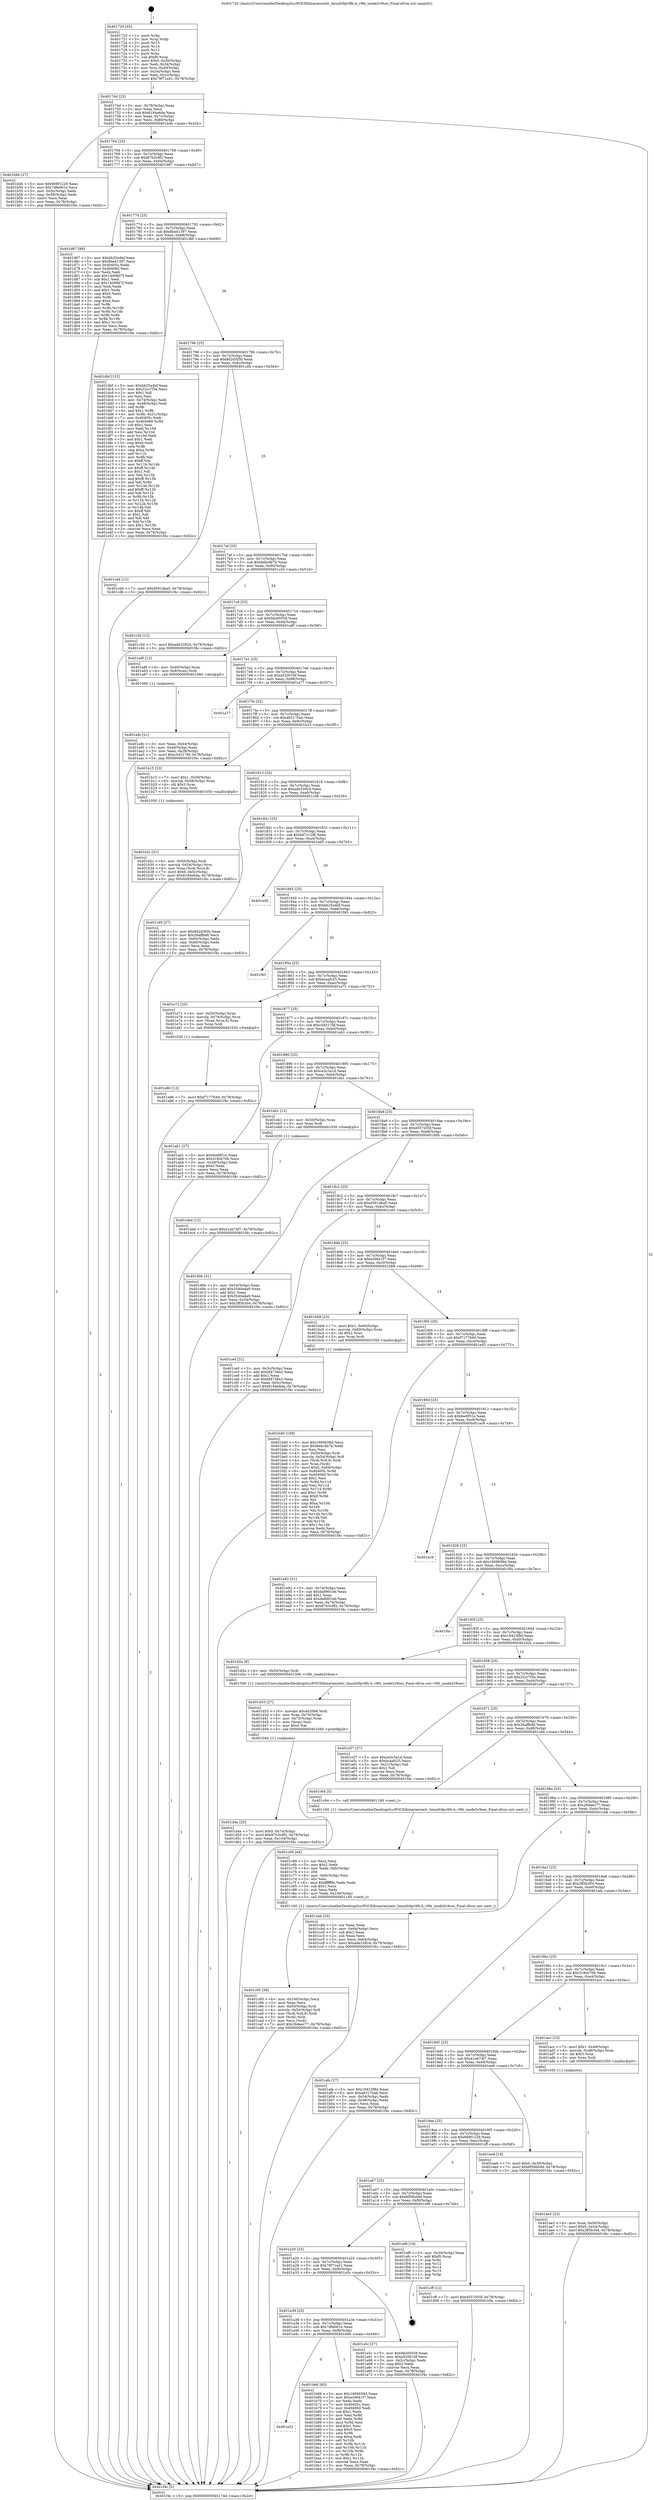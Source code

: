 digraph "0x401720" {
  label = "0x401720 (/mnt/c/Users/mathe/Desktop/tcc/POCII/binaries/extr_linuxfs9pv9fs.h_v9fs_inode2v9ses_Final-ollvm.out::main(0))"
  labelloc = "t"
  node[shape=record]

  Entry [label="",width=0.3,height=0.3,shape=circle,fillcolor=black,style=filled]
  "0x40174d" [label="{
     0x40174d [23]\l
     | [instrs]\l
     &nbsp;&nbsp;0x40174d \<+3\>: mov -0x78(%rbp),%eax\l
     &nbsp;&nbsp;0x401750 \<+2\>: mov %eax,%ecx\l
     &nbsp;&nbsp;0x401752 \<+6\>: sub $0x8184e6da,%ecx\l
     &nbsp;&nbsp;0x401758 \<+3\>: mov %eax,-0x7c(%rbp)\l
     &nbsp;&nbsp;0x40175b \<+3\>: mov %ecx,-0x80(%rbp)\l
     &nbsp;&nbsp;0x40175e \<+6\>: je 0000000000401b4b \<main+0x42b\>\l
  }"]
  "0x401b4b" [label="{
     0x401b4b [27]\l
     | [instrs]\l
     &nbsp;&nbsp;0x401b4b \<+5\>: mov $0x669f1229,%eax\l
     &nbsp;&nbsp;0x401b50 \<+5\>: mov $0x7dfe061e,%ecx\l
     &nbsp;&nbsp;0x401b55 \<+3\>: mov -0x5c(%rbp),%edx\l
     &nbsp;&nbsp;0x401b58 \<+3\>: cmp -0x58(%rbp),%edx\l
     &nbsp;&nbsp;0x401b5b \<+3\>: cmovl %ecx,%eax\l
     &nbsp;&nbsp;0x401b5e \<+3\>: mov %eax,-0x78(%rbp)\l
     &nbsp;&nbsp;0x401b61 \<+5\>: jmp 0000000000401f4c \<main+0x82c\>\l
  }"]
  "0x401764" [label="{
     0x401764 [25]\l
     | [instrs]\l
     &nbsp;&nbsp;0x401764 \<+5\>: jmp 0000000000401769 \<main+0x49\>\l
     &nbsp;&nbsp;0x401769 \<+3\>: mov -0x7c(%rbp),%eax\l
     &nbsp;&nbsp;0x40176c \<+5\>: sub $0x87b3c9f2,%eax\l
     &nbsp;&nbsp;0x401771 \<+6\>: mov %eax,-0x84(%rbp)\l
     &nbsp;&nbsp;0x401777 \<+6\>: je 0000000000401d67 \<main+0x647\>\l
  }"]
  Exit [label="",width=0.3,height=0.3,shape=circle,fillcolor=black,style=filled,peripheries=2]
  "0x401d67" [label="{
     0x401d67 [88]\l
     | [instrs]\l
     &nbsp;&nbsp;0x401d67 \<+5\>: mov $0xbb25a4bf,%eax\l
     &nbsp;&nbsp;0x401d6c \<+5\>: mov $0x8ba41397,%ecx\l
     &nbsp;&nbsp;0x401d71 \<+7\>: mov 0x40405c,%edx\l
     &nbsp;&nbsp;0x401d78 \<+7\>: mov 0x404060,%esi\l
     &nbsp;&nbsp;0x401d7f \<+2\>: mov %edx,%edi\l
     &nbsp;&nbsp;0x401d81 \<+6\>: add $0x14008d7f,%edi\l
     &nbsp;&nbsp;0x401d87 \<+3\>: sub $0x1,%edi\l
     &nbsp;&nbsp;0x401d8a \<+6\>: sub $0x14008d7f,%edi\l
     &nbsp;&nbsp;0x401d90 \<+3\>: imul %edi,%edx\l
     &nbsp;&nbsp;0x401d93 \<+3\>: and $0x1,%edx\l
     &nbsp;&nbsp;0x401d96 \<+3\>: cmp $0x0,%edx\l
     &nbsp;&nbsp;0x401d99 \<+4\>: sete %r8b\l
     &nbsp;&nbsp;0x401d9d \<+3\>: cmp $0xa,%esi\l
     &nbsp;&nbsp;0x401da0 \<+4\>: setl %r9b\l
     &nbsp;&nbsp;0x401da4 \<+3\>: mov %r8b,%r10b\l
     &nbsp;&nbsp;0x401da7 \<+3\>: and %r9b,%r10b\l
     &nbsp;&nbsp;0x401daa \<+3\>: xor %r9b,%r8b\l
     &nbsp;&nbsp;0x401dad \<+3\>: or %r8b,%r10b\l
     &nbsp;&nbsp;0x401db0 \<+4\>: test $0x1,%r10b\l
     &nbsp;&nbsp;0x401db4 \<+3\>: cmovne %ecx,%eax\l
     &nbsp;&nbsp;0x401db7 \<+3\>: mov %eax,-0x78(%rbp)\l
     &nbsp;&nbsp;0x401dba \<+5\>: jmp 0000000000401f4c \<main+0x82c\>\l
  }"]
  "0x40177d" [label="{
     0x40177d [25]\l
     | [instrs]\l
     &nbsp;&nbsp;0x40177d \<+5\>: jmp 0000000000401782 \<main+0x62\>\l
     &nbsp;&nbsp;0x401782 \<+3\>: mov -0x7c(%rbp),%eax\l
     &nbsp;&nbsp;0x401785 \<+5\>: sub $0x8ba41397,%eax\l
     &nbsp;&nbsp;0x40178a \<+6\>: mov %eax,-0x88(%rbp)\l
     &nbsp;&nbsp;0x401790 \<+6\>: je 0000000000401dbf \<main+0x69f\>\l
  }"]
  "0x401ebd" [label="{
     0x401ebd [12]\l
     | [instrs]\l
     &nbsp;&nbsp;0x401ebd \<+7\>: movl $0x41eb74f7,-0x78(%rbp)\l
     &nbsp;&nbsp;0x401ec4 \<+5\>: jmp 0000000000401f4c \<main+0x82c\>\l
  }"]
  "0x401dbf" [label="{
     0x401dbf [152]\l
     | [instrs]\l
     &nbsp;&nbsp;0x401dbf \<+5\>: mov $0xbb25a4bf,%eax\l
     &nbsp;&nbsp;0x401dc4 \<+5\>: mov $0x22cc7f3a,%ecx\l
     &nbsp;&nbsp;0x401dc9 \<+2\>: mov $0x1,%dl\l
     &nbsp;&nbsp;0x401dcb \<+2\>: xor %esi,%esi\l
     &nbsp;&nbsp;0x401dcd \<+3\>: mov -0x74(%rbp),%edi\l
     &nbsp;&nbsp;0x401dd0 \<+3\>: cmp -0x48(%rbp),%edi\l
     &nbsp;&nbsp;0x401dd3 \<+4\>: setl %r8b\l
     &nbsp;&nbsp;0x401dd7 \<+4\>: and $0x1,%r8b\l
     &nbsp;&nbsp;0x401ddb \<+4\>: mov %r8b,-0x21(%rbp)\l
     &nbsp;&nbsp;0x401ddf \<+7\>: mov 0x40405c,%edi\l
     &nbsp;&nbsp;0x401de6 \<+8\>: mov 0x404060,%r9d\l
     &nbsp;&nbsp;0x401dee \<+3\>: sub $0x1,%esi\l
     &nbsp;&nbsp;0x401df1 \<+3\>: mov %edi,%r10d\l
     &nbsp;&nbsp;0x401df4 \<+3\>: add %esi,%r10d\l
     &nbsp;&nbsp;0x401df7 \<+4\>: imul %r10d,%edi\l
     &nbsp;&nbsp;0x401dfb \<+3\>: and $0x1,%edi\l
     &nbsp;&nbsp;0x401dfe \<+3\>: cmp $0x0,%edi\l
     &nbsp;&nbsp;0x401e01 \<+4\>: sete %r8b\l
     &nbsp;&nbsp;0x401e05 \<+4\>: cmp $0xa,%r9d\l
     &nbsp;&nbsp;0x401e09 \<+4\>: setl %r11b\l
     &nbsp;&nbsp;0x401e0d \<+3\>: mov %r8b,%bl\l
     &nbsp;&nbsp;0x401e10 \<+3\>: xor $0xff,%bl\l
     &nbsp;&nbsp;0x401e13 \<+3\>: mov %r11b,%r14b\l
     &nbsp;&nbsp;0x401e16 \<+4\>: xor $0xff,%r14b\l
     &nbsp;&nbsp;0x401e1a \<+3\>: xor $0x1,%dl\l
     &nbsp;&nbsp;0x401e1d \<+3\>: mov %bl,%r15b\l
     &nbsp;&nbsp;0x401e20 \<+4\>: and $0xff,%r15b\l
     &nbsp;&nbsp;0x401e24 \<+3\>: and %dl,%r8b\l
     &nbsp;&nbsp;0x401e27 \<+3\>: mov %r14b,%r12b\l
     &nbsp;&nbsp;0x401e2a \<+4\>: and $0xff,%r12b\l
     &nbsp;&nbsp;0x401e2e \<+3\>: and %dl,%r11b\l
     &nbsp;&nbsp;0x401e31 \<+3\>: or %r8b,%r15b\l
     &nbsp;&nbsp;0x401e34 \<+3\>: or %r11b,%r12b\l
     &nbsp;&nbsp;0x401e37 \<+3\>: xor %r12b,%r15b\l
     &nbsp;&nbsp;0x401e3a \<+3\>: or %r14b,%bl\l
     &nbsp;&nbsp;0x401e3d \<+3\>: xor $0xff,%bl\l
     &nbsp;&nbsp;0x401e40 \<+3\>: or $0x1,%dl\l
     &nbsp;&nbsp;0x401e43 \<+2\>: and %dl,%bl\l
     &nbsp;&nbsp;0x401e45 \<+3\>: or %bl,%r15b\l
     &nbsp;&nbsp;0x401e48 \<+4\>: test $0x1,%r15b\l
     &nbsp;&nbsp;0x401e4c \<+3\>: cmovne %ecx,%eax\l
     &nbsp;&nbsp;0x401e4f \<+3\>: mov %eax,-0x78(%rbp)\l
     &nbsp;&nbsp;0x401e52 \<+5\>: jmp 0000000000401f4c \<main+0x82c\>\l
  }"]
  "0x401796" [label="{
     0x401796 [25]\l
     | [instrs]\l
     &nbsp;&nbsp;0x401796 \<+5\>: jmp 000000000040179b \<main+0x7b\>\l
     &nbsp;&nbsp;0x40179b \<+3\>: mov -0x7c(%rbp),%eax\l
     &nbsp;&nbsp;0x40179e \<+5\>: sub $0x8d2d3f3b,%eax\l
     &nbsp;&nbsp;0x4017a3 \<+6\>: mov %eax,-0x8c(%rbp)\l
     &nbsp;&nbsp;0x4017a9 \<+6\>: je 0000000000401cd4 \<main+0x5b4\>\l
  }"]
  "0x401e86" [label="{
     0x401e86 [12]\l
     | [instrs]\l
     &nbsp;&nbsp;0x401e86 \<+7\>: movl $0xf7177649,-0x78(%rbp)\l
     &nbsp;&nbsp;0x401e8d \<+5\>: jmp 0000000000401f4c \<main+0x82c\>\l
  }"]
  "0x401cd4" [label="{
     0x401cd4 [12]\l
     | [instrs]\l
     &nbsp;&nbsp;0x401cd4 \<+7\>: movl $0xd591dba5,-0x78(%rbp)\l
     &nbsp;&nbsp;0x401cdb \<+5\>: jmp 0000000000401f4c \<main+0x82c\>\l
  }"]
  "0x4017af" [label="{
     0x4017af [25]\l
     | [instrs]\l
     &nbsp;&nbsp;0x4017af \<+5\>: jmp 00000000004017b4 \<main+0x94\>\l
     &nbsp;&nbsp;0x4017b4 \<+3\>: mov -0x7c(%rbp),%eax\l
     &nbsp;&nbsp;0x4017b7 \<+5\>: sub $0x8ebcdb7b,%eax\l
     &nbsp;&nbsp;0x4017bc \<+6\>: mov %eax,-0x90(%rbp)\l
     &nbsp;&nbsp;0x4017c2 \<+6\>: je 0000000000401c3d \<main+0x51d\>\l
  }"]
  "0x401d4e" [label="{
     0x401d4e [25]\l
     | [instrs]\l
     &nbsp;&nbsp;0x401d4e \<+7\>: movl $0x0,-0x74(%rbp)\l
     &nbsp;&nbsp;0x401d55 \<+7\>: movl $0x87b3c9f2,-0x78(%rbp)\l
     &nbsp;&nbsp;0x401d5c \<+6\>: mov %eax,-0x104(%rbp)\l
     &nbsp;&nbsp;0x401d62 \<+5\>: jmp 0000000000401f4c \<main+0x82c\>\l
  }"]
  "0x401c3d" [label="{
     0x401c3d [12]\l
     | [instrs]\l
     &nbsp;&nbsp;0x401c3d \<+7\>: movl $0xade33924,-0x78(%rbp)\l
     &nbsp;&nbsp;0x401c44 \<+5\>: jmp 0000000000401f4c \<main+0x82c\>\l
  }"]
  "0x4017c8" [label="{
     0x4017c8 [25]\l
     | [instrs]\l
     &nbsp;&nbsp;0x4017c8 \<+5\>: jmp 00000000004017cd \<main+0xad\>\l
     &nbsp;&nbsp;0x4017cd \<+3\>: mov -0x7c(%rbp),%eax\l
     &nbsp;&nbsp;0x4017d0 \<+5\>: sub $0x9dc00559,%eax\l
     &nbsp;&nbsp;0x4017d5 \<+6\>: mov %eax,-0x94(%rbp)\l
     &nbsp;&nbsp;0x4017db \<+6\>: je 0000000000401a8f \<main+0x36f\>\l
  }"]
  "0x401d33" [label="{
     0x401d33 [27]\l
     | [instrs]\l
     &nbsp;&nbsp;0x401d33 \<+10\>: movabs $0x4020b6,%rdi\l
     &nbsp;&nbsp;0x401d3d \<+4\>: mov %rax,-0x70(%rbp)\l
     &nbsp;&nbsp;0x401d41 \<+4\>: mov -0x70(%rbp),%rax\l
     &nbsp;&nbsp;0x401d45 \<+2\>: mov (%rax),%esi\l
     &nbsp;&nbsp;0x401d47 \<+2\>: mov $0x0,%al\l
     &nbsp;&nbsp;0x401d49 \<+5\>: call 0000000000401040 \<printf@plt\>\l
     | [calls]\l
     &nbsp;&nbsp;0x401040 \{1\} (unknown)\l
  }"]
  "0x401a8f" [label="{
     0x401a8f [13]\l
     | [instrs]\l
     &nbsp;&nbsp;0x401a8f \<+4\>: mov -0x40(%rbp),%rax\l
     &nbsp;&nbsp;0x401a93 \<+4\>: mov 0x8(%rax),%rdi\l
     &nbsp;&nbsp;0x401a97 \<+5\>: call 0000000000401060 \<atoi@plt\>\l
     | [calls]\l
     &nbsp;&nbsp;0x401060 \{1\} (unknown)\l
  }"]
  "0x4017e1" [label="{
     0x4017e1 [25]\l
     | [instrs]\l
     &nbsp;&nbsp;0x4017e1 \<+5\>: jmp 00000000004017e6 \<main+0xc6\>\l
     &nbsp;&nbsp;0x4017e6 \<+3\>: mov -0x7c(%rbp),%eax\l
     &nbsp;&nbsp;0x4017e9 \<+5\>: sub $0xa520016f,%eax\l
     &nbsp;&nbsp;0x4017ee \<+6\>: mov %eax,-0x98(%rbp)\l
     &nbsp;&nbsp;0x4017f4 \<+6\>: je 0000000000401a77 \<main+0x357\>\l
  }"]
  "0x401c95" [label="{
     0x401c95 [38]\l
     | [instrs]\l
     &nbsp;&nbsp;0x401c95 \<+6\>: mov -0x100(%rbp),%ecx\l
     &nbsp;&nbsp;0x401c9b \<+3\>: imul %eax,%ecx\l
     &nbsp;&nbsp;0x401c9e \<+4\>: mov -0x50(%rbp),%rdi\l
     &nbsp;&nbsp;0x401ca2 \<+4\>: movslq -0x54(%rbp),%r8\l
     &nbsp;&nbsp;0x401ca6 \<+4\>: mov (%rdi,%r8,8),%rdi\l
     &nbsp;&nbsp;0x401caa \<+3\>: mov (%rdi),%rdi\l
     &nbsp;&nbsp;0x401cad \<+2\>: mov %ecx,(%rdi)\l
     &nbsp;&nbsp;0x401caf \<+7\>: movl $0x26daec77,-0x78(%rbp)\l
     &nbsp;&nbsp;0x401cb6 \<+5\>: jmp 0000000000401f4c \<main+0x82c\>\l
  }"]
  "0x401a77" [label="{
     0x401a77\l
  }", style=dashed]
  "0x4017fa" [label="{
     0x4017fa [25]\l
     | [instrs]\l
     &nbsp;&nbsp;0x4017fa \<+5\>: jmp 00000000004017ff \<main+0xdf\>\l
     &nbsp;&nbsp;0x4017ff \<+3\>: mov -0x7c(%rbp),%eax\l
     &nbsp;&nbsp;0x401802 \<+5\>: sub $0xa83170ab,%eax\l
     &nbsp;&nbsp;0x401807 \<+6\>: mov %eax,-0x9c(%rbp)\l
     &nbsp;&nbsp;0x40180d \<+6\>: je 0000000000401b15 \<main+0x3f5\>\l
  }"]
  "0x401c69" [label="{
     0x401c69 [44]\l
     | [instrs]\l
     &nbsp;&nbsp;0x401c69 \<+2\>: xor %ecx,%ecx\l
     &nbsp;&nbsp;0x401c6b \<+5\>: mov $0x2,%edx\l
     &nbsp;&nbsp;0x401c70 \<+6\>: mov %edx,-0xfc(%rbp)\l
     &nbsp;&nbsp;0x401c76 \<+1\>: cltd\l
     &nbsp;&nbsp;0x401c77 \<+6\>: mov -0xfc(%rbp),%esi\l
     &nbsp;&nbsp;0x401c7d \<+2\>: idiv %esi\l
     &nbsp;&nbsp;0x401c7f \<+6\>: imul $0xfffffffe,%edx,%edx\l
     &nbsp;&nbsp;0x401c85 \<+3\>: sub $0x1,%ecx\l
     &nbsp;&nbsp;0x401c88 \<+2\>: sub %ecx,%edx\l
     &nbsp;&nbsp;0x401c8a \<+6\>: mov %edx,-0x100(%rbp)\l
     &nbsp;&nbsp;0x401c90 \<+5\>: call 0000000000401160 \<next_i\>\l
     | [calls]\l
     &nbsp;&nbsp;0x401160 \{1\} (/mnt/c/Users/mathe/Desktop/tcc/POCII/binaries/extr_linuxfs9pv9fs.h_v9fs_inode2v9ses_Final-ollvm.out::next_i)\l
  }"]
  "0x401b15" [label="{
     0x401b15 [23]\l
     | [instrs]\l
     &nbsp;&nbsp;0x401b15 \<+7\>: movl $0x1,-0x58(%rbp)\l
     &nbsp;&nbsp;0x401b1c \<+4\>: movslq -0x58(%rbp),%rax\l
     &nbsp;&nbsp;0x401b20 \<+4\>: shl $0x3,%rax\l
     &nbsp;&nbsp;0x401b24 \<+3\>: mov %rax,%rdi\l
     &nbsp;&nbsp;0x401b27 \<+5\>: call 0000000000401050 \<malloc@plt\>\l
     | [calls]\l
     &nbsp;&nbsp;0x401050 \{1\} (unknown)\l
  }"]
  "0x401813" [label="{
     0x401813 [25]\l
     | [instrs]\l
     &nbsp;&nbsp;0x401813 \<+5\>: jmp 0000000000401818 \<main+0xf8\>\l
     &nbsp;&nbsp;0x401818 \<+3\>: mov -0x7c(%rbp),%eax\l
     &nbsp;&nbsp;0x40181b \<+5\>: sub $0xade33924,%eax\l
     &nbsp;&nbsp;0x401820 \<+6\>: mov %eax,-0xa0(%rbp)\l
     &nbsp;&nbsp;0x401826 \<+6\>: je 0000000000401c49 \<main+0x529\>\l
  }"]
  "0x401bd0" [label="{
     0x401bd0 [109]\l
     | [instrs]\l
     &nbsp;&nbsp;0x401bd0 \<+5\>: mov $0x1669b56d,%ecx\l
     &nbsp;&nbsp;0x401bd5 \<+5\>: mov $0x8ebcdb7b,%edx\l
     &nbsp;&nbsp;0x401bda \<+2\>: xor %esi,%esi\l
     &nbsp;&nbsp;0x401bdc \<+4\>: mov -0x50(%rbp),%rdi\l
     &nbsp;&nbsp;0x401be0 \<+4\>: movslq -0x54(%rbp),%r8\l
     &nbsp;&nbsp;0x401be4 \<+4\>: mov (%rdi,%r8,8),%rdi\l
     &nbsp;&nbsp;0x401be8 \<+3\>: mov %rax,(%rdi)\l
     &nbsp;&nbsp;0x401beb \<+7\>: movl $0x0,-0x64(%rbp)\l
     &nbsp;&nbsp;0x401bf2 \<+8\>: mov 0x40405c,%r9d\l
     &nbsp;&nbsp;0x401bfa \<+8\>: mov 0x404060,%r10d\l
     &nbsp;&nbsp;0x401c02 \<+3\>: sub $0x1,%esi\l
     &nbsp;&nbsp;0x401c05 \<+3\>: mov %r9d,%r11d\l
     &nbsp;&nbsp;0x401c08 \<+3\>: add %esi,%r11d\l
     &nbsp;&nbsp;0x401c0b \<+4\>: imul %r11d,%r9d\l
     &nbsp;&nbsp;0x401c0f \<+4\>: and $0x1,%r9d\l
     &nbsp;&nbsp;0x401c13 \<+4\>: cmp $0x0,%r9d\l
     &nbsp;&nbsp;0x401c17 \<+3\>: sete %bl\l
     &nbsp;&nbsp;0x401c1a \<+4\>: cmp $0xa,%r10d\l
     &nbsp;&nbsp;0x401c1e \<+4\>: setl %r14b\l
     &nbsp;&nbsp;0x401c22 \<+3\>: mov %bl,%r15b\l
     &nbsp;&nbsp;0x401c25 \<+3\>: and %r14b,%r15b\l
     &nbsp;&nbsp;0x401c28 \<+3\>: xor %r14b,%bl\l
     &nbsp;&nbsp;0x401c2b \<+3\>: or %bl,%r15b\l
     &nbsp;&nbsp;0x401c2e \<+4\>: test $0x1,%r15b\l
     &nbsp;&nbsp;0x401c32 \<+3\>: cmovne %edx,%ecx\l
     &nbsp;&nbsp;0x401c35 \<+3\>: mov %ecx,-0x78(%rbp)\l
     &nbsp;&nbsp;0x401c38 \<+5\>: jmp 0000000000401f4c \<main+0x82c\>\l
  }"]
  "0x401c49" [label="{
     0x401c49 [27]\l
     | [instrs]\l
     &nbsp;&nbsp;0x401c49 \<+5\>: mov $0x8d2d3f3b,%eax\l
     &nbsp;&nbsp;0x401c4e \<+5\>: mov $0x26affbd6,%ecx\l
     &nbsp;&nbsp;0x401c53 \<+3\>: mov -0x64(%rbp),%edx\l
     &nbsp;&nbsp;0x401c56 \<+3\>: cmp -0x60(%rbp),%edx\l
     &nbsp;&nbsp;0x401c59 \<+3\>: cmovl %ecx,%eax\l
     &nbsp;&nbsp;0x401c5c \<+3\>: mov %eax,-0x78(%rbp)\l
     &nbsp;&nbsp;0x401c5f \<+5\>: jmp 0000000000401f4c \<main+0x82c\>\l
  }"]
  "0x40182c" [label="{
     0x40182c [25]\l
     | [instrs]\l
     &nbsp;&nbsp;0x40182c \<+5\>: jmp 0000000000401831 \<main+0x111\>\l
     &nbsp;&nbsp;0x401831 \<+3\>: mov -0x7c(%rbp),%eax\l
     &nbsp;&nbsp;0x401834 \<+5\>: sub $0xb67c12f8,%eax\l
     &nbsp;&nbsp;0x401839 \<+6\>: mov %eax,-0xa4(%rbp)\l
     &nbsp;&nbsp;0x40183f \<+6\>: je 0000000000401ed5 \<main+0x7b5\>\l
  }"]
  "0x401a52" [label="{
     0x401a52\l
  }", style=dashed]
  "0x401ed5" [label="{
     0x401ed5\l
  }", style=dashed]
  "0x401845" [label="{
     0x401845 [25]\l
     | [instrs]\l
     &nbsp;&nbsp;0x401845 \<+5\>: jmp 000000000040184a \<main+0x12a\>\l
     &nbsp;&nbsp;0x40184a \<+3\>: mov -0x7c(%rbp),%eax\l
     &nbsp;&nbsp;0x40184d \<+5\>: sub $0xbb25a4bf,%eax\l
     &nbsp;&nbsp;0x401852 \<+6\>: mov %eax,-0xa8(%rbp)\l
     &nbsp;&nbsp;0x401858 \<+6\>: je 0000000000401f45 \<main+0x825\>\l
  }"]
  "0x401b66" [label="{
     0x401b66 [83]\l
     | [instrs]\l
     &nbsp;&nbsp;0x401b66 \<+5\>: mov $0x1669b56d,%eax\l
     &nbsp;&nbsp;0x401b6b \<+5\>: mov $0xec0641f7,%ecx\l
     &nbsp;&nbsp;0x401b70 \<+2\>: xor %edx,%edx\l
     &nbsp;&nbsp;0x401b72 \<+7\>: mov 0x40405c,%esi\l
     &nbsp;&nbsp;0x401b79 \<+7\>: mov 0x404060,%edi\l
     &nbsp;&nbsp;0x401b80 \<+3\>: sub $0x1,%edx\l
     &nbsp;&nbsp;0x401b83 \<+3\>: mov %esi,%r8d\l
     &nbsp;&nbsp;0x401b86 \<+3\>: add %edx,%r8d\l
     &nbsp;&nbsp;0x401b89 \<+4\>: imul %r8d,%esi\l
     &nbsp;&nbsp;0x401b8d \<+3\>: and $0x1,%esi\l
     &nbsp;&nbsp;0x401b90 \<+3\>: cmp $0x0,%esi\l
     &nbsp;&nbsp;0x401b93 \<+4\>: sete %r9b\l
     &nbsp;&nbsp;0x401b97 \<+3\>: cmp $0xa,%edi\l
     &nbsp;&nbsp;0x401b9a \<+4\>: setl %r10b\l
     &nbsp;&nbsp;0x401b9e \<+3\>: mov %r9b,%r11b\l
     &nbsp;&nbsp;0x401ba1 \<+3\>: and %r10b,%r11b\l
     &nbsp;&nbsp;0x401ba4 \<+3\>: xor %r10b,%r9b\l
     &nbsp;&nbsp;0x401ba7 \<+3\>: or %r9b,%r11b\l
     &nbsp;&nbsp;0x401baa \<+4\>: test $0x1,%r11b\l
     &nbsp;&nbsp;0x401bae \<+3\>: cmovne %ecx,%eax\l
     &nbsp;&nbsp;0x401bb1 \<+3\>: mov %eax,-0x78(%rbp)\l
     &nbsp;&nbsp;0x401bb4 \<+5\>: jmp 0000000000401f4c \<main+0x82c\>\l
  }"]
  "0x401f45" [label="{
     0x401f45\l
  }", style=dashed]
  "0x40185e" [label="{
     0x40185e [25]\l
     | [instrs]\l
     &nbsp;&nbsp;0x40185e \<+5\>: jmp 0000000000401863 \<main+0x143\>\l
     &nbsp;&nbsp;0x401863 \<+3\>: mov -0x7c(%rbp),%eax\l
     &nbsp;&nbsp;0x401866 \<+5\>: sub $0xbcaafc25,%eax\l
     &nbsp;&nbsp;0x40186b \<+6\>: mov %eax,-0xac(%rbp)\l
     &nbsp;&nbsp;0x401871 \<+6\>: je 0000000000401e72 \<main+0x752\>\l
  }"]
  "0x401b2c" [label="{
     0x401b2c [31]\l
     | [instrs]\l
     &nbsp;&nbsp;0x401b2c \<+4\>: mov -0x50(%rbp),%rdi\l
     &nbsp;&nbsp;0x401b30 \<+4\>: movslq -0x54(%rbp),%rcx\l
     &nbsp;&nbsp;0x401b34 \<+4\>: mov %rax,(%rdi,%rcx,8)\l
     &nbsp;&nbsp;0x401b38 \<+7\>: movl $0x0,-0x5c(%rbp)\l
     &nbsp;&nbsp;0x401b3f \<+7\>: movl $0x8184e6da,-0x78(%rbp)\l
     &nbsp;&nbsp;0x401b46 \<+5\>: jmp 0000000000401f4c \<main+0x82c\>\l
  }"]
  "0x401e72" [label="{
     0x401e72 [20]\l
     | [instrs]\l
     &nbsp;&nbsp;0x401e72 \<+4\>: mov -0x50(%rbp),%rax\l
     &nbsp;&nbsp;0x401e76 \<+4\>: movslq -0x74(%rbp),%rcx\l
     &nbsp;&nbsp;0x401e7a \<+4\>: mov (%rax,%rcx,8),%rax\l
     &nbsp;&nbsp;0x401e7e \<+3\>: mov %rax,%rdi\l
     &nbsp;&nbsp;0x401e81 \<+5\>: call 0000000000401030 \<free@plt\>\l
     | [calls]\l
     &nbsp;&nbsp;0x401030 \{1\} (unknown)\l
  }"]
  "0x401877" [label="{
     0x401877 [25]\l
     | [instrs]\l
     &nbsp;&nbsp;0x401877 \<+5\>: jmp 000000000040187c \<main+0x15c\>\l
     &nbsp;&nbsp;0x40187c \<+3\>: mov -0x7c(%rbp),%eax\l
     &nbsp;&nbsp;0x40187f \<+5\>: sub $0xc045176f,%eax\l
     &nbsp;&nbsp;0x401884 \<+6\>: mov %eax,-0xb0(%rbp)\l
     &nbsp;&nbsp;0x40188a \<+6\>: je 0000000000401ab1 \<main+0x391\>\l
  }"]
  "0x401ae3" [label="{
     0x401ae3 [23]\l
     | [instrs]\l
     &nbsp;&nbsp;0x401ae3 \<+4\>: mov %rax,-0x50(%rbp)\l
     &nbsp;&nbsp;0x401ae7 \<+7\>: movl $0x0,-0x54(%rbp)\l
     &nbsp;&nbsp;0x401aee \<+7\>: movl $0x2ff3b304,-0x78(%rbp)\l
     &nbsp;&nbsp;0x401af5 \<+5\>: jmp 0000000000401f4c \<main+0x82c\>\l
  }"]
  "0x401ab1" [label="{
     0x401ab1 [27]\l
     | [instrs]\l
     &nbsp;&nbsp;0x401ab1 \<+5\>: mov $0xfee9f51e,%eax\l
     &nbsp;&nbsp;0x401ab6 \<+5\>: mov $0x318cb70b,%ecx\l
     &nbsp;&nbsp;0x401abb \<+3\>: mov -0x28(%rbp),%edx\l
     &nbsp;&nbsp;0x401abe \<+3\>: cmp $0x0,%edx\l
     &nbsp;&nbsp;0x401ac1 \<+3\>: cmove %ecx,%eax\l
     &nbsp;&nbsp;0x401ac4 \<+3\>: mov %eax,-0x78(%rbp)\l
     &nbsp;&nbsp;0x401ac7 \<+5\>: jmp 0000000000401f4c \<main+0x82c\>\l
  }"]
  "0x401890" [label="{
     0x401890 [25]\l
     | [instrs]\l
     &nbsp;&nbsp;0x401890 \<+5\>: jmp 0000000000401895 \<main+0x175\>\l
     &nbsp;&nbsp;0x401895 \<+3\>: mov -0x7c(%rbp),%eax\l
     &nbsp;&nbsp;0x401898 \<+5\>: sub $0xce2c3a1d,%eax\l
     &nbsp;&nbsp;0x40189d \<+6\>: mov %eax,-0xb4(%rbp)\l
     &nbsp;&nbsp;0x4018a3 \<+6\>: je 0000000000401eb1 \<main+0x791\>\l
  }"]
  "0x401a9c" [label="{
     0x401a9c [21]\l
     | [instrs]\l
     &nbsp;&nbsp;0x401a9c \<+3\>: mov %eax,-0x44(%rbp)\l
     &nbsp;&nbsp;0x401a9f \<+3\>: mov -0x44(%rbp),%eax\l
     &nbsp;&nbsp;0x401aa2 \<+3\>: mov %eax,-0x28(%rbp)\l
     &nbsp;&nbsp;0x401aa5 \<+7\>: movl $0xc045176f,-0x78(%rbp)\l
     &nbsp;&nbsp;0x401aac \<+5\>: jmp 0000000000401f4c \<main+0x82c\>\l
  }"]
  "0x401eb1" [label="{
     0x401eb1 [12]\l
     | [instrs]\l
     &nbsp;&nbsp;0x401eb1 \<+4\>: mov -0x50(%rbp),%rax\l
     &nbsp;&nbsp;0x401eb5 \<+3\>: mov %rax,%rdi\l
     &nbsp;&nbsp;0x401eb8 \<+5\>: call 0000000000401030 \<free@plt\>\l
     | [calls]\l
     &nbsp;&nbsp;0x401030 \{1\} (unknown)\l
  }"]
  "0x4018a9" [label="{
     0x4018a9 [25]\l
     | [instrs]\l
     &nbsp;&nbsp;0x4018a9 \<+5\>: jmp 00000000004018ae \<main+0x18e\>\l
     &nbsp;&nbsp;0x4018ae \<+3\>: mov -0x7c(%rbp),%eax\l
     &nbsp;&nbsp;0x4018b1 \<+5\>: sub $0xd557d35f,%eax\l
     &nbsp;&nbsp;0x4018b6 \<+6\>: mov %eax,-0xb8(%rbp)\l
     &nbsp;&nbsp;0x4018bc \<+6\>: je 0000000000401d0b \<main+0x5eb\>\l
  }"]
  "0x401720" [label="{
     0x401720 [45]\l
     | [instrs]\l
     &nbsp;&nbsp;0x401720 \<+1\>: push %rbp\l
     &nbsp;&nbsp;0x401721 \<+3\>: mov %rsp,%rbp\l
     &nbsp;&nbsp;0x401724 \<+2\>: push %r15\l
     &nbsp;&nbsp;0x401726 \<+2\>: push %r14\l
     &nbsp;&nbsp;0x401728 \<+2\>: push %r12\l
     &nbsp;&nbsp;0x40172a \<+1\>: push %rbx\l
     &nbsp;&nbsp;0x40172b \<+7\>: sub $0xf0,%rsp\l
     &nbsp;&nbsp;0x401732 \<+7\>: movl $0x0,-0x30(%rbp)\l
     &nbsp;&nbsp;0x401739 \<+3\>: mov %edi,-0x34(%rbp)\l
     &nbsp;&nbsp;0x40173c \<+4\>: mov %rsi,-0x40(%rbp)\l
     &nbsp;&nbsp;0x401740 \<+3\>: mov -0x34(%rbp),%edi\l
     &nbsp;&nbsp;0x401743 \<+3\>: mov %edi,-0x2c(%rbp)\l
     &nbsp;&nbsp;0x401746 \<+7\>: movl $0x79f71a41,-0x78(%rbp)\l
  }"]
  "0x401d0b" [label="{
     0x401d0b [31]\l
     | [instrs]\l
     &nbsp;&nbsp;0x401d0b \<+3\>: mov -0x54(%rbp),%eax\l
     &nbsp;&nbsp;0x401d0e \<+5\>: add $0x3540a4a9,%eax\l
     &nbsp;&nbsp;0x401d13 \<+3\>: add $0x1,%eax\l
     &nbsp;&nbsp;0x401d16 \<+5\>: sub $0x3540a4a9,%eax\l
     &nbsp;&nbsp;0x401d1b \<+3\>: mov %eax,-0x54(%rbp)\l
     &nbsp;&nbsp;0x401d1e \<+7\>: movl $0x2ff3b304,-0x78(%rbp)\l
     &nbsp;&nbsp;0x401d25 \<+5\>: jmp 0000000000401f4c \<main+0x82c\>\l
  }"]
  "0x4018c2" [label="{
     0x4018c2 [25]\l
     | [instrs]\l
     &nbsp;&nbsp;0x4018c2 \<+5\>: jmp 00000000004018c7 \<main+0x1a7\>\l
     &nbsp;&nbsp;0x4018c7 \<+3\>: mov -0x7c(%rbp),%eax\l
     &nbsp;&nbsp;0x4018ca \<+5\>: sub $0xd591dba5,%eax\l
     &nbsp;&nbsp;0x4018cf \<+6\>: mov %eax,-0xbc(%rbp)\l
     &nbsp;&nbsp;0x4018d5 \<+6\>: je 0000000000401ce0 \<main+0x5c0\>\l
  }"]
  "0x401f4c" [label="{
     0x401f4c [5]\l
     | [instrs]\l
     &nbsp;&nbsp;0x401f4c \<+5\>: jmp 000000000040174d \<main+0x2d\>\l
  }"]
  "0x401ce0" [label="{
     0x401ce0 [31]\l
     | [instrs]\l
     &nbsp;&nbsp;0x401ce0 \<+3\>: mov -0x5c(%rbp),%eax\l
     &nbsp;&nbsp;0x401ce3 \<+5\>: add $0xbf4736a3,%eax\l
     &nbsp;&nbsp;0x401ce8 \<+3\>: add $0x1,%eax\l
     &nbsp;&nbsp;0x401ceb \<+5\>: sub $0xbf4736a3,%eax\l
     &nbsp;&nbsp;0x401cf0 \<+3\>: mov %eax,-0x5c(%rbp)\l
     &nbsp;&nbsp;0x401cf3 \<+7\>: movl $0x8184e6da,-0x78(%rbp)\l
     &nbsp;&nbsp;0x401cfa \<+5\>: jmp 0000000000401f4c \<main+0x82c\>\l
  }"]
  "0x4018db" [label="{
     0x4018db [25]\l
     | [instrs]\l
     &nbsp;&nbsp;0x4018db \<+5\>: jmp 00000000004018e0 \<main+0x1c0\>\l
     &nbsp;&nbsp;0x4018e0 \<+3\>: mov -0x7c(%rbp),%eax\l
     &nbsp;&nbsp;0x4018e3 \<+5\>: sub $0xec0641f7,%eax\l
     &nbsp;&nbsp;0x4018e8 \<+6\>: mov %eax,-0xc0(%rbp)\l
     &nbsp;&nbsp;0x4018ee \<+6\>: je 0000000000401bb9 \<main+0x499\>\l
  }"]
  "0x401a39" [label="{
     0x401a39 [25]\l
     | [instrs]\l
     &nbsp;&nbsp;0x401a39 \<+5\>: jmp 0000000000401a3e \<main+0x31e\>\l
     &nbsp;&nbsp;0x401a3e \<+3\>: mov -0x7c(%rbp),%eax\l
     &nbsp;&nbsp;0x401a41 \<+5\>: sub $0x7dfe061e,%eax\l
     &nbsp;&nbsp;0x401a46 \<+6\>: mov %eax,-0xf8(%rbp)\l
     &nbsp;&nbsp;0x401a4c \<+6\>: je 0000000000401b66 \<main+0x446\>\l
  }"]
  "0x401bb9" [label="{
     0x401bb9 [23]\l
     | [instrs]\l
     &nbsp;&nbsp;0x401bb9 \<+7\>: movl $0x1,-0x60(%rbp)\l
     &nbsp;&nbsp;0x401bc0 \<+4\>: movslq -0x60(%rbp),%rax\l
     &nbsp;&nbsp;0x401bc4 \<+4\>: shl $0x2,%rax\l
     &nbsp;&nbsp;0x401bc8 \<+3\>: mov %rax,%rdi\l
     &nbsp;&nbsp;0x401bcb \<+5\>: call 0000000000401050 \<malloc@plt\>\l
     | [calls]\l
     &nbsp;&nbsp;0x401050 \{1\} (unknown)\l
  }"]
  "0x4018f4" [label="{
     0x4018f4 [25]\l
     | [instrs]\l
     &nbsp;&nbsp;0x4018f4 \<+5\>: jmp 00000000004018f9 \<main+0x1d9\>\l
     &nbsp;&nbsp;0x4018f9 \<+3\>: mov -0x7c(%rbp),%eax\l
     &nbsp;&nbsp;0x4018fc \<+5\>: sub $0xf7177649,%eax\l
     &nbsp;&nbsp;0x401901 \<+6\>: mov %eax,-0xc4(%rbp)\l
     &nbsp;&nbsp;0x401907 \<+6\>: je 0000000000401e92 \<main+0x772\>\l
  }"]
  "0x401a5c" [label="{
     0x401a5c [27]\l
     | [instrs]\l
     &nbsp;&nbsp;0x401a5c \<+5\>: mov $0x9dc00559,%eax\l
     &nbsp;&nbsp;0x401a61 \<+5\>: mov $0xa520016f,%ecx\l
     &nbsp;&nbsp;0x401a66 \<+3\>: mov -0x2c(%rbp),%edx\l
     &nbsp;&nbsp;0x401a69 \<+3\>: cmp $0x2,%edx\l
     &nbsp;&nbsp;0x401a6c \<+3\>: cmovne %ecx,%eax\l
     &nbsp;&nbsp;0x401a6f \<+3\>: mov %eax,-0x78(%rbp)\l
     &nbsp;&nbsp;0x401a72 \<+5\>: jmp 0000000000401f4c \<main+0x82c\>\l
  }"]
  "0x401e92" [label="{
     0x401e92 [31]\l
     | [instrs]\l
     &nbsp;&nbsp;0x401e92 \<+3\>: mov -0x74(%rbp),%eax\l
     &nbsp;&nbsp;0x401e95 \<+5\>: sub $0xda8901eb,%eax\l
     &nbsp;&nbsp;0x401e9a \<+3\>: add $0x1,%eax\l
     &nbsp;&nbsp;0x401e9d \<+5\>: add $0xda8901eb,%eax\l
     &nbsp;&nbsp;0x401ea2 \<+3\>: mov %eax,-0x74(%rbp)\l
     &nbsp;&nbsp;0x401ea5 \<+7\>: movl $0x87b3c9f2,-0x78(%rbp)\l
     &nbsp;&nbsp;0x401eac \<+5\>: jmp 0000000000401f4c \<main+0x82c\>\l
  }"]
  "0x40190d" [label="{
     0x40190d [25]\l
     | [instrs]\l
     &nbsp;&nbsp;0x40190d \<+5\>: jmp 0000000000401912 \<main+0x1f2\>\l
     &nbsp;&nbsp;0x401912 \<+3\>: mov -0x7c(%rbp),%eax\l
     &nbsp;&nbsp;0x401915 \<+5\>: sub $0xfee9f51e,%eax\l
     &nbsp;&nbsp;0x40191a \<+6\>: mov %eax,-0xc8(%rbp)\l
     &nbsp;&nbsp;0x401920 \<+6\>: je 0000000000401ec9 \<main+0x7a9\>\l
  }"]
  "0x401a20" [label="{
     0x401a20 [25]\l
     | [instrs]\l
     &nbsp;&nbsp;0x401a20 \<+5\>: jmp 0000000000401a25 \<main+0x305\>\l
     &nbsp;&nbsp;0x401a25 \<+3\>: mov -0x7c(%rbp),%eax\l
     &nbsp;&nbsp;0x401a28 \<+5\>: sub $0x79f71a41,%eax\l
     &nbsp;&nbsp;0x401a2d \<+6\>: mov %eax,-0xf4(%rbp)\l
     &nbsp;&nbsp;0x401a33 \<+6\>: je 0000000000401a5c \<main+0x33c\>\l
  }"]
  "0x401ec9" [label="{
     0x401ec9\l
  }", style=dashed]
  "0x401926" [label="{
     0x401926 [25]\l
     | [instrs]\l
     &nbsp;&nbsp;0x401926 \<+5\>: jmp 000000000040192b \<main+0x20b\>\l
     &nbsp;&nbsp;0x40192b \<+3\>: mov -0x7c(%rbp),%eax\l
     &nbsp;&nbsp;0x40192e \<+5\>: sub $0x1669b56d,%eax\l
     &nbsp;&nbsp;0x401933 \<+6\>: mov %eax,-0xcc(%rbp)\l
     &nbsp;&nbsp;0x401939 \<+6\>: je 0000000000401f0c \<main+0x7ec\>\l
  }"]
  "0x401ef9" [label="{
     0x401ef9 [19]\l
     | [instrs]\l
     &nbsp;&nbsp;0x401ef9 \<+3\>: mov -0x30(%rbp),%eax\l
     &nbsp;&nbsp;0x401efc \<+7\>: add $0xf0,%rsp\l
     &nbsp;&nbsp;0x401f03 \<+1\>: pop %rbx\l
     &nbsp;&nbsp;0x401f04 \<+2\>: pop %r12\l
     &nbsp;&nbsp;0x401f06 \<+2\>: pop %r14\l
     &nbsp;&nbsp;0x401f08 \<+2\>: pop %r15\l
     &nbsp;&nbsp;0x401f0a \<+1\>: pop %rbp\l
     &nbsp;&nbsp;0x401f0b \<+1\>: ret\l
  }"]
  "0x401f0c" [label="{
     0x401f0c\l
  }", style=dashed]
  "0x40193f" [label="{
     0x40193f [25]\l
     | [instrs]\l
     &nbsp;&nbsp;0x40193f \<+5\>: jmp 0000000000401944 \<main+0x224\>\l
     &nbsp;&nbsp;0x401944 \<+3\>: mov -0x7c(%rbp),%eax\l
     &nbsp;&nbsp;0x401947 \<+5\>: sub $0x19423f8d,%eax\l
     &nbsp;&nbsp;0x40194c \<+6\>: mov %eax,-0xd0(%rbp)\l
     &nbsp;&nbsp;0x401952 \<+6\>: je 0000000000401d2a \<main+0x60a\>\l
  }"]
  "0x401a07" [label="{
     0x401a07 [25]\l
     | [instrs]\l
     &nbsp;&nbsp;0x401a07 \<+5\>: jmp 0000000000401a0c \<main+0x2ec\>\l
     &nbsp;&nbsp;0x401a0c \<+3\>: mov -0x7c(%rbp),%eax\l
     &nbsp;&nbsp;0x401a0f \<+5\>: sub $0x6f59b0dd,%eax\l
     &nbsp;&nbsp;0x401a14 \<+6\>: mov %eax,-0xf0(%rbp)\l
     &nbsp;&nbsp;0x401a1a \<+6\>: je 0000000000401ef9 \<main+0x7d9\>\l
  }"]
  "0x401d2a" [label="{
     0x401d2a [9]\l
     | [instrs]\l
     &nbsp;&nbsp;0x401d2a \<+4\>: mov -0x50(%rbp),%rdi\l
     &nbsp;&nbsp;0x401d2e \<+5\>: call 0000000000401590 \<v9fs_inode2v9ses\>\l
     | [calls]\l
     &nbsp;&nbsp;0x401590 \{1\} (/mnt/c/Users/mathe/Desktop/tcc/POCII/binaries/extr_linuxfs9pv9fs.h_v9fs_inode2v9ses_Final-ollvm.out::v9fs_inode2v9ses)\l
  }"]
  "0x401958" [label="{
     0x401958 [25]\l
     | [instrs]\l
     &nbsp;&nbsp;0x401958 \<+5\>: jmp 000000000040195d \<main+0x23d\>\l
     &nbsp;&nbsp;0x40195d \<+3\>: mov -0x7c(%rbp),%eax\l
     &nbsp;&nbsp;0x401960 \<+5\>: sub $0x22cc7f3a,%eax\l
     &nbsp;&nbsp;0x401965 \<+6\>: mov %eax,-0xd4(%rbp)\l
     &nbsp;&nbsp;0x40196b \<+6\>: je 0000000000401e57 \<main+0x737\>\l
  }"]
  "0x401cff" [label="{
     0x401cff [12]\l
     | [instrs]\l
     &nbsp;&nbsp;0x401cff \<+7\>: movl $0xd557d35f,-0x78(%rbp)\l
     &nbsp;&nbsp;0x401d06 \<+5\>: jmp 0000000000401f4c \<main+0x82c\>\l
  }"]
  "0x401e57" [label="{
     0x401e57 [27]\l
     | [instrs]\l
     &nbsp;&nbsp;0x401e57 \<+5\>: mov $0xce2c3a1d,%eax\l
     &nbsp;&nbsp;0x401e5c \<+5\>: mov $0xbcaafc25,%ecx\l
     &nbsp;&nbsp;0x401e61 \<+3\>: mov -0x21(%rbp),%dl\l
     &nbsp;&nbsp;0x401e64 \<+3\>: test $0x1,%dl\l
     &nbsp;&nbsp;0x401e67 \<+3\>: cmovne %ecx,%eax\l
     &nbsp;&nbsp;0x401e6a \<+3\>: mov %eax,-0x78(%rbp)\l
     &nbsp;&nbsp;0x401e6d \<+5\>: jmp 0000000000401f4c \<main+0x82c\>\l
  }"]
  "0x401971" [label="{
     0x401971 [25]\l
     | [instrs]\l
     &nbsp;&nbsp;0x401971 \<+5\>: jmp 0000000000401976 \<main+0x256\>\l
     &nbsp;&nbsp;0x401976 \<+3\>: mov -0x7c(%rbp),%eax\l
     &nbsp;&nbsp;0x401979 \<+5\>: sub $0x26affbd6,%eax\l
     &nbsp;&nbsp;0x40197e \<+6\>: mov %eax,-0xd8(%rbp)\l
     &nbsp;&nbsp;0x401984 \<+6\>: je 0000000000401c64 \<main+0x544\>\l
  }"]
  "0x4019ee" [label="{
     0x4019ee [25]\l
     | [instrs]\l
     &nbsp;&nbsp;0x4019ee \<+5\>: jmp 00000000004019f3 \<main+0x2d3\>\l
     &nbsp;&nbsp;0x4019f3 \<+3\>: mov -0x7c(%rbp),%eax\l
     &nbsp;&nbsp;0x4019f6 \<+5\>: sub $0x669f1229,%eax\l
     &nbsp;&nbsp;0x4019fb \<+6\>: mov %eax,-0xec(%rbp)\l
     &nbsp;&nbsp;0x401a01 \<+6\>: je 0000000000401cff \<main+0x5df\>\l
  }"]
  "0x401c64" [label="{
     0x401c64 [5]\l
     | [instrs]\l
     &nbsp;&nbsp;0x401c64 \<+5\>: call 0000000000401160 \<next_i\>\l
     | [calls]\l
     &nbsp;&nbsp;0x401160 \{1\} (/mnt/c/Users/mathe/Desktop/tcc/POCII/binaries/extr_linuxfs9pv9fs.h_v9fs_inode2v9ses_Final-ollvm.out::next_i)\l
  }"]
  "0x40198a" [label="{
     0x40198a [25]\l
     | [instrs]\l
     &nbsp;&nbsp;0x40198a \<+5\>: jmp 000000000040198f \<main+0x26f\>\l
     &nbsp;&nbsp;0x40198f \<+3\>: mov -0x7c(%rbp),%eax\l
     &nbsp;&nbsp;0x401992 \<+5\>: sub $0x26daec77,%eax\l
     &nbsp;&nbsp;0x401997 \<+6\>: mov %eax,-0xdc(%rbp)\l
     &nbsp;&nbsp;0x40199d \<+6\>: je 0000000000401cbb \<main+0x59b\>\l
  }"]
  "0x401ee6" [label="{
     0x401ee6 [19]\l
     | [instrs]\l
     &nbsp;&nbsp;0x401ee6 \<+7\>: movl $0x0,-0x30(%rbp)\l
     &nbsp;&nbsp;0x401eed \<+7\>: movl $0x6f59b0dd,-0x78(%rbp)\l
     &nbsp;&nbsp;0x401ef4 \<+5\>: jmp 0000000000401f4c \<main+0x82c\>\l
  }"]
  "0x401cbb" [label="{
     0x401cbb [25]\l
     | [instrs]\l
     &nbsp;&nbsp;0x401cbb \<+2\>: xor %eax,%eax\l
     &nbsp;&nbsp;0x401cbd \<+3\>: mov -0x64(%rbp),%ecx\l
     &nbsp;&nbsp;0x401cc0 \<+3\>: sub $0x1,%eax\l
     &nbsp;&nbsp;0x401cc3 \<+2\>: sub %eax,%ecx\l
     &nbsp;&nbsp;0x401cc5 \<+3\>: mov %ecx,-0x64(%rbp)\l
     &nbsp;&nbsp;0x401cc8 \<+7\>: movl $0xade33924,-0x78(%rbp)\l
     &nbsp;&nbsp;0x401ccf \<+5\>: jmp 0000000000401f4c \<main+0x82c\>\l
  }"]
  "0x4019a3" [label="{
     0x4019a3 [25]\l
     | [instrs]\l
     &nbsp;&nbsp;0x4019a3 \<+5\>: jmp 00000000004019a8 \<main+0x288\>\l
     &nbsp;&nbsp;0x4019a8 \<+3\>: mov -0x7c(%rbp),%eax\l
     &nbsp;&nbsp;0x4019ab \<+5\>: sub $0x2ff3b304,%eax\l
     &nbsp;&nbsp;0x4019b0 \<+6\>: mov %eax,-0xe0(%rbp)\l
     &nbsp;&nbsp;0x4019b6 \<+6\>: je 0000000000401afa \<main+0x3da\>\l
  }"]
  "0x4019d5" [label="{
     0x4019d5 [25]\l
     | [instrs]\l
     &nbsp;&nbsp;0x4019d5 \<+5\>: jmp 00000000004019da \<main+0x2ba\>\l
     &nbsp;&nbsp;0x4019da \<+3\>: mov -0x7c(%rbp),%eax\l
     &nbsp;&nbsp;0x4019dd \<+5\>: sub $0x41eb74f7,%eax\l
     &nbsp;&nbsp;0x4019e2 \<+6\>: mov %eax,-0xe8(%rbp)\l
     &nbsp;&nbsp;0x4019e8 \<+6\>: je 0000000000401ee6 \<main+0x7c6\>\l
  }"]
  "0x401afa" [label="{
     0x401afa [27]\l
     | [instrs]\l
     &nbsp;&nbsp;0x401afa \<+5\>: mov $0x19423f8d,%eax\l
     &nbsp;&nbsp;0x401aff \<+5\>: mov $0xa83170ab,%ecx\l
     &nbsp;&nbsp;0x401b04 \<+3\>: mov -0x54(%rbp),%edx\l
     &nbsp;&nbsp;0x401b07 \<+3\>: cmp -0x48(%rbp),%edx\l
     &nbsp;&nbsp;0x401b0a \<+3\>: cmovl %ecx,%eax\l
     &nbsp;&nbsp;0x401b0d \<+3\>: mov %eax,-0x78(%rbp)\l
     &nbsp;&nbsp;0x401b10 \<+5\>: jmp 0000000000401f4c \<main+0x82c\>\l
  }"]
  "0x4019bc" [label="{
     0x4019bc [25]\l
     | [instrs]\l
     &nbsp;&nbsp;0x4019bc \<+5\>: jmp 00000000004019c1 \<main+0x2a1\>\l
     &nbsp;&nbsp;0x4019c1 \<+3\>: mov -0x7c(%rbp),%eax\l
     &nbsp;&nbsp;0x4019c4 \<+5\>: sub $0x318cb70b,%eax\l
     &nbsp;&nbsp;0x4019c9 \<+6\>: mov %eax,-0xe4(%rbp)\l
     &nbsp;&nbsp;0x4019cf \<+6\>: je 0000000000401acc \<main+0x3ac\>\l
  }"]
  "0x401acc" [label="{
     0x401acc [23]\l
     | [instrs]\l
     &nbsp;&nbsp;0x401acc \<+7\>: movl $0x1,-0x48(%rbp)\l
     &nbsp;&nbsp;0x401ad3 \<+4\>: movslq -0x48(%rbp),%rax\l
     &nbsp;&nbsp;0x401ad7 \<+4\>: shl $0x3,%rax\l
     &nbsp;&nbsp;0x401adb \<+3\>: mov %rax,%rdi\l
     &nbsp;&nbsp;0x401ade \<+5\>: call 0000000000401050 \<malloc@plt\>\l
     | [calls]\l
     &nbsp;&nbsp;0x401050 \{1\} (unknown)\l
  }"]
  Entry -> "0x401720" [label=" 1"]
  "0x40174d" -> "0x401b4b" [label=" 2"]
  "0x40174d" -> "0x401764" [label=" 30"]
  "0x401ef9" -> Exit [label=" 1"]
  "0x401764" -> "0x401d67" [label=" 2"]
  "0x401764" -> "0x40177d" [label=" 28"]
  "0x401ee6" -> "0x401f4c" [label=" 1"]
  "0x40177d" -> "0x401dbf" [label=" 2"]
  "0x40177d" -> "0x401796" [label=" 26"]
  "0x401ebd" -> "0x401f4c" [label=" 1"]
  "0x401796" -> "0x401cd4" [label=" 1"]
  "0x401796" -> "0x4017af" [label=" 25"]
  "0x401eb1" -> "0x401ebd" [label=" 1"]
  "0x4017af" -> "0x401c3d" [label=" 1"]
  "0x4017af" -> "0x4017c8" [label=" 24"]
  "0x401e92" -> "0x401f4c" [label=" 1"]
  "0x4017c8" -> "0x401a8f" [label=" 1"]
  "0x4017c8" -> "0x4017e1" [label=" 23"]
  "0x401e86" -> "0x401f4c" [label=" 1"]
  "0x4017e1" -> "0x401a77" [label=" 0"]
  "0x4017e1" -> "0x4017fa" [label=" 23"]
  "0x401e72" -> "0x401e86" [label=" 1"]
  "0x4017fa" -> "0x401b15" [label=" 1"]
  "0x4017fa" -> "0x401813" [label=" 22"]
  "0x401e57" -> "0x401f4c" [label=" 2"]
  "0x401813" -> "0x401c49" [label=" 2"]
  "0x401813" -> "0x40182c" [label=" 20"]
  "0x401dbf" -> "0x401f4c" [label=" 2"]
  "0x40182c" -> "0x401ed5" [label=" 0"]
  "0x40182c" -> "0x401845" [label=" 20"]
  "0x401d67" -> "0x401f4c" [label=" 2"]
  "0x401845" -> "0x401f45" [label=" 0"]
  "0x401845" -> "0x40185e" [label=" 20"]
  "0x401d4e" -> "0x401f4c" [label=" 1"]
  "0x40185e" -> "0x401e72" [label=" 1"]
  "0x40185e" -> "0x401877" [label=" 19"]
  "0x401d2a" -> "0x401d33" [label=" 1"]
  "0x401877" -> "0x401ab1" [label=" 1"]
  "0x401877" -> "0x401890" [label=" 18"]
  "0x401d0b" -> "0x401f4c" [label=" 1"]
  "0x401890" -> "0x401eb1" [label=" 1"]
  "0x401890" -> "0x4018a9" [label=" 17"]
  "0x401cff" -> "0x401f4c" [label=" 1"]
  "0x4018a9" -> "0x401d0b" [label=" 1"]
  "0x4018a9" -> "0x4018c2" [label=" 16"]
  "0x401ce0" -> "0x401f4c" [label=" 1"]
  "0x4018c2" -> "0x401ce0" [label=" 1"]
  "0x4018c2" -> "0x4018db" [label=" 15"]
  "0x401cd4" -> "0x401f4c" [label=" 1"]
  "0x4018db" -> "0x401bb9" [label=" 1"]
  "0x4018db" -> "0x4018f4" [label=" 14"]
  "0x401cbb" -> "0x401f4c" [label=" 1"]
  "0x4018f4" -> "0x401e92" [label=" 1"]
  "0x4018f4" -> "0x40190d" [label=" 13"]
  "0x401c95" -> "0x401f4c" [label=" 1"]
  "0x40190d" -> "0x401ec9" [label=" 0"]
  "0x40190d" -> "0x401926" [label=" 13"]
  "0x401c64" -> "0x401c69" [label=" 1"]
  "0x401926" -> "0x401f0c" [label=" 0"]
  "0x401926" -> "0x40193f" [label=" 13"]
  "0x401c49" -> "0x401f4c" [label=" 2"]
  "0x40193f" -> "0x401d2a" [label=" 1"]
  "0x40193f" -> "0x401958" [label=" 12"]
  "0x401bd0" -> "0x401f4c" [label=" 1"]
  "0x401958" -> "0x401e57" [label=" 2"]
  "0x401958" -> "0x401971" [label=" 10"]
  "0x401bb9" -> "0x401bd0" [label=" 1"]
  "0x401971" -> "0x401c64" [label=" 1"]
  "0x401971" -> "0x40198a" [label=" 9"]
  "0x401a39" -> "0x401a52" [label=" 0"]
  "0x40198a" -> "0x401cbb" [label=" 1"]
  "0x40198a" -> "0x4019a3" [label=" 8"]
  "0x401a39" -> "0x401b66" [label=" 1"]
  "0x4019a3" -> "0x401afa" [label=" 2"]
  "0x4019a3" -> "0x4019bc" [label=" 6"]
  "0x401b4b" -> "0x401f4c" [label=" 2"]
  "0x4019bc" -> "0x401acc" [label=" 1"]
  "0x4019bc" -> "0x4019d5" [label=" 5"]
  "0x401d33" -> "0x401d4e" [label=" 1"]
  "0x4019d5" -> "0x401ee6" [label=" 1"]
  "0x4019d5" -> "0x4019ee" [label=" 4"]
  "0x401b66" -> "0x401f4c" [label=" 1"]
  "0x4019ee" -> "0x401cff" [label=" 1"]
  "0x4019ee" -> "0x401a07" [label=" 3"]
  "0x401c3d" -> "0x401f4c" [label=" 1"]
  "0x401a07" -> "0x401ef9" [label=" 1"]
  "0x401a07" -> "0x401a20" [label=" 2"]
  "0x401c69" -> "0x401c95" [label=" 1"]
  "0x401a20" -> "0x401a5c" [label=" 1"]
  "0x401a20" -> "0x401a39" [label=" 1"]
  "0x401a5c" -> "0x401f4c" [label=" 1"]
  "0x401720" -> "0x40174d" [label=" 1"]
  "0x401f4c" -> "0x40174d" [label=" 31"]
  "0x401a8f" -> "0x401a9c" [label=" 1"]
  "0x401a9c" -> "0x401f4c" [label=" 1"]
  "0x401ab1" -> "0x401f4c" [label=" 1"]
  "0x401acc" -> "0x401ae3" [label=" 1"]
  "0x401ae3" -> "0x401f4c" [label=" 1"]
  "0x401afa" -> "0x401f4c" [label=" 2"]
  "0x401b15" -> "0x401b2c" [label=" 1"]
  "0x401b2c" -> "0x401f4c" [label=" 1"]
}
